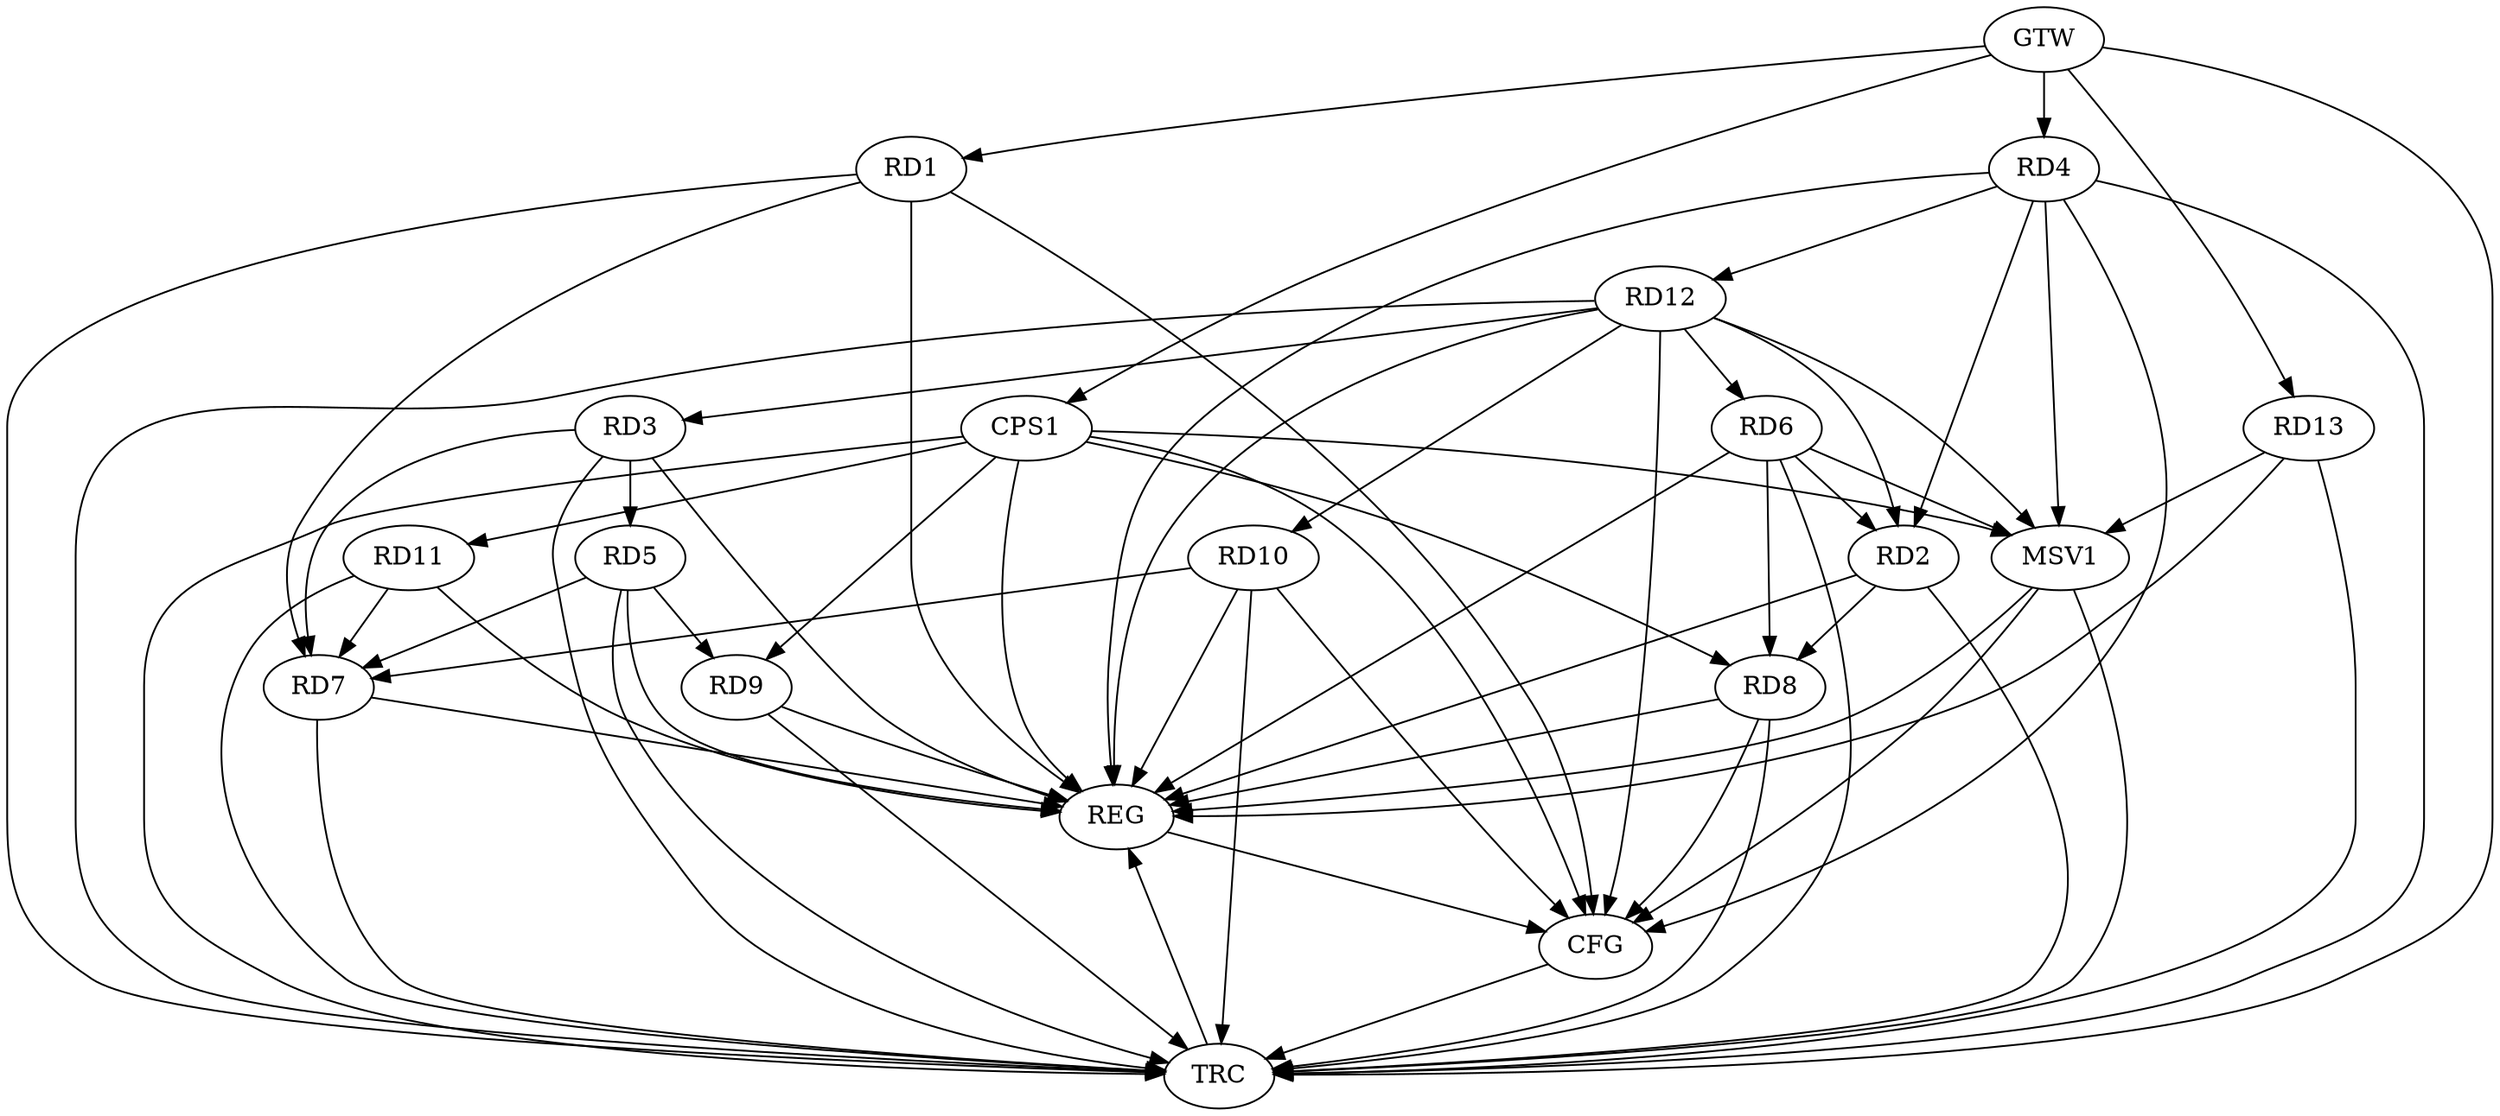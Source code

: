 strict digraph G {
  RD1 [ label="RD1" ];
  RD2 [ label="RD2" ];
  RD3 [ label="RD3" ];
  RD4 [ label="RD4" ];
  RD5 [ label="RD5" ];
  RD6 [ label="RD6" ];
  RD7 [ label="RD7" ];
  RD8 [ label="RD8" ];
  RD9 [ label="RD9" ];
  RD10 [ label="RD10" ];
  RD11 [ label="RD11" ];
  RD12 [ label="RD12" ];
  RD13 [ label="RD13" ];
  CPS1 [ label="CPS1" ];
  GTW [ label="GTW" ];
  REG [ label="REG" ];
  CFG [ label="CFG" ];
  TRC [ label="TRC" ];
  MSV1 [ label="MSV1" ];
  RD4 -> RD2;
  RD6 -> RD2;
  RD2 -> RD8;
  RD12 -> RD2;
  RD3 -> RD5;
  RD12 -> RD3;
  RD4 -> RD12;
  RD5 -> RD9;
  RD6 -> RD8;
  RD12 -> RD6;
  RD12 -> RD10;
  CPS1 -> RD8;
  CPS1 -> RD9;
  CPS1 -> RD11;
  GTW -> RD1;
  GTW -> RD4;
  GTW -> RD13;
  GTW -> CPS1;
  RD1 -> REG;
  RD2 -> REG;
  RD3 -> REG;
  RD4 -> REG;
  RD5 -> REG;
  RD6 -> REG;
  RD7 -> REG;
  RD8 -> REG;
  RD9 -> REG;
  RD10 -> REG;
  RD11 -> REG;
  RD12 -> REG;
  RD13 -> REG;
  CPS1 -> REG;
  RD4 -> CFG;
  RD12 -> CFG;
  RD10 -> CFG;
  RD1 -> CFG;
  CPS1 -> CFG;
  RD8 -> CFG;
  REG -> CFG;
  RD1 -> TRC;
  RD2 -> TRC;
  RD3 -> TRC;
  RD4 -> TRC;
  RD5 -> TRC;
  RD6 -> TRC;
  RD7 -> TRC;
  RD8 -> TRC;
  RD9 -> TRC;
  RD10 -> TRC;
  RD11 -> TRC;
  RD12 -> TRC;
  RD13 -> TRC;
  CPS1 -> TRC;
  GTW -> TRC;
  CFG -> TRC;
  TRC -> REG;
  RD10 -> RD7;
  RD3 -> RD7;
  RD1 -> RD7;
  RD11 -> RD7;
  RD5 -> RD7;
  RD4 -> MSV1;
  RD6 -> MSV1;
  RD12 -> MSV1;
  CPS1 -> MSV1;
  RD13 -> MSV1;
  MSV1 -> REG;
  MSV1 -> TRC;
  MSV1 -> CFG;
}
